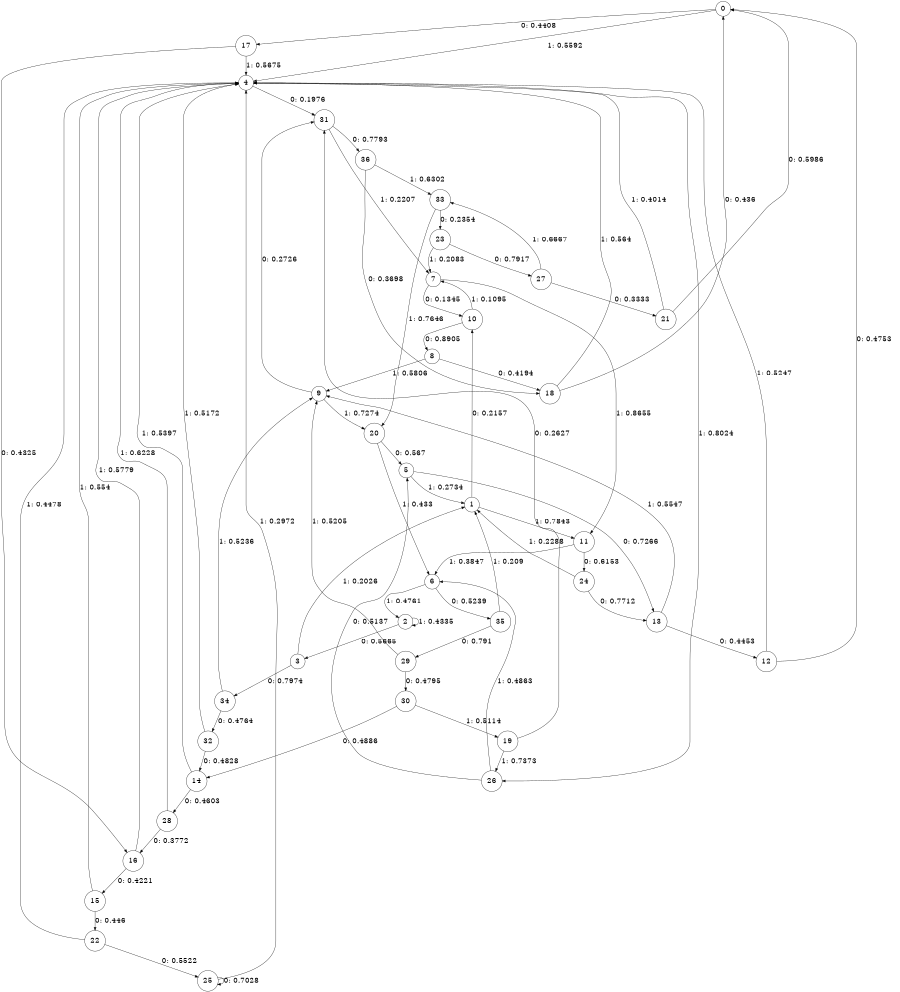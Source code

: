 digraph "ch20randomL9" {
size = "6,8.5";
ratio = "fill";
node [shape = circle];
node [fontsize = 24];
edge [fontsize = 24];
0 -> 17 [label = "0: 0.4408   "];
0 -> 4 [label = "1: 0.5592   "];
1 -> 10 [label = "0: 0.2157   "];
1 -> 11 [label = "1: 0.7843   "];
2 -> 3 [label = "0: 0.5665   "];
2 -> 2 [label = "1: 0.4335   "];
3 -> 34 [label = "0: 0.7974   "];
3 -> 1 [label = "1: 0.2026   "];
4 -> 31 [label = "0: 0.1976   "];
4 -> 26 [label = "1: 0.8024   "];
5 -> 13 [label = "0: 0.7266   "];
5 -> 1 [label = "1: 0.2734   "];
6 -> 35 [label = "0: 0.5239   "];
6 -> 2 [label = "1: 0.4761   "];
7 -> 10 [label = "0: 0.1345   "];
7 -> 11 [label = "1: 0.8655   "];
8 -> 18 [label = "0: 0.4194   "];
8 -> 9 [label = "1: 0.5806   "];
9 -> 31 [label = "0: 0.2726   "];
9 -> 20 [label = "1: 0.7274   "];
10 -> 8 [label = "0: 0.8905   "];
10 -> 7 [label = "1: 0.1095   "];
11 -> 24 [label = "0: 0.6153   "];
11 -> 6 [label = "1: 0.3847   "];
12 -> 0 [label = "0: 0.4753   "];
12 -> 4 [label = "1: 0.5247   "];
13 -> 12 [label = "0: 0.4453   "];
13 -> 9 [label = "1: 0.5547   "];
14 -> 28 [label = "0: 0.4603   "];
14 -> 4 [label = "1: 0.5397   "];
15 -> 22 [label = "0: 0.446    "];
15 -> 4 [label = "1: 0.554    "];
16 -> 15 [label = "0: 0.4221   "];
16 -> 4 [label = "1: 0.5779   "];
17 -> 16 [label = "0: 0.4325   "];
17 -> 4 [label = "1: 0.5675   "];
18 -> 0 [label = "0: 0.436    "];
18 -> 4 [label = "1: 0.564    "];
19 -> 31 [label = "0: 0.2627   "];
19 -> 26 [label = "1: 0.7373   "];
20 -> 5 [label = "0: 0.567    "];
20 -> 6 [label = "1: 0.433    "];
21 -> 0 [label = "0: 0.5986   "];
21 -> 4 [label = "1: 0.4014   "];
22 -> 25 [label = "0: 0.5522   "];
22 -> 4 [label = "1: 0.4478   "];
23 -> 27 [label = "0: 0.7917   "];
23 -> 7 [label = "1: 0.2083   "];
24 -> 13 [label = "0: 0.7712   "];
24 -> 1 [label = "1: 0.2288   "];
25 -> 25 [label = "0: 0.7028   "];
25 -> 4 [label = "1: 0.2972   "];
26 -> 5 [label = "0: 0.5137   "];
26 -> 6 [label = "1: 0.4863   "];
27 -> 21 [label = "0: 0.3333   "];
27 -> 33 [label = "1: 0.6667   "];
28 -> 16 [label = "0: 0.3772   "];
28 -> 4 [label = "1: 0.6228   "];
29 -> 30 [label = "0: 0.4795   "];
29 -> 9 [label = "1: 0.5205   "];
30 -> 14 [label = "0: 0.4886   "];
30 -> 19 [label = "1: 0.5114   "];
31 -> 36 [label = "0: 0.7793   "];
31 -> 7 [label = "1: 0.2207   "];
32 -> 14 [label = "0: 0.4828   "];
32 -> 4 [label = "1: 0.5172   "];
33 -> 23 [label = "0: 0.2354   "];
33 -> 20 [label = "1: 0.7646   "];
34 -> 32 [label = "0: 0.4764   "];
34 -> 9 [label = "1: 0.5236   "];
35 -> 29 [label = "0: 0.791    "];
35 -> 1 [label = "1: 0.209    "];
36 -> 18 [label = "0: 0.3698   "];
36 -> 33 [label = "1: 0.6302   "];
}